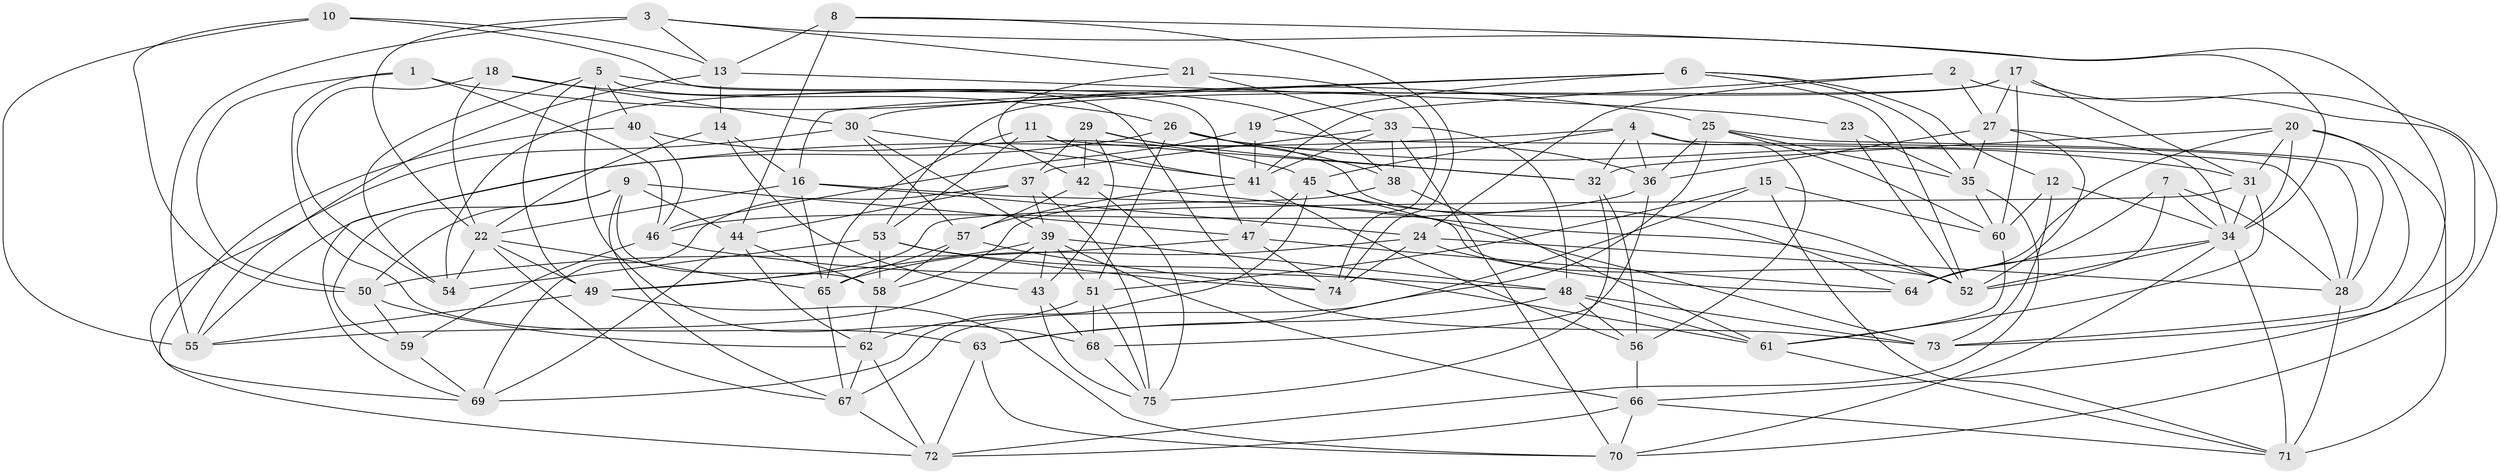 // original degree distribution, {4: 1.0}
// Generated by graph-tools (version 1.1) at 2025/02/03/09/25 03:02:53]
// undirected, 75 vertices, 211 edges
graph export_dot {
graph [start="1"]
  node [color=gray90,style=filled];
  1;
  2;
  3;
  4;
  5;
  6;
  7;
  8;
  9;
  10;
  11;
  12;
  13;
  14;
  15;
  16;
  17;
  18;
  19;
  20;
  21;
  22;
  23;
  24;
  25;
  26;
  27;
  28;
  29;
  30;
  31;
  32;
  33;
  34;
  35;
  36;
  37;
  38;
  39;
  40;
  41;
  42;
  43;
  44;
  45;
  46;
  47;
  48;
  49;
  50;
  51;
  52;
  53;
  54;
  55;
  56;
  57;
  58;
  59;
  60;
  61;
  62;
  63;
  64;
  65;
  66;
  67;
  68;
  69;
  70;
  71;
  72;
  73;
  74;
  75;
  1 -- 25 [weight=1.0];
  1 -- 46 [weight=1.0];
  1 -- 50 [weight=1.0];
  1 -- 63 [weight=1.0];
  2 -- 24 [weight=1.0];
  2 -- 27 [weight=1.0];
  2 -- 41 [weight=1.0];
  2 -- 66 [weight=1.0];
  3 -- 13 [weight=1.0];
  3 -- 21 [weight=1.0];
  3 -- 22 [weight=2.0];
  3 -- 55 [weight=1.0];
  3 -- 73 [weight=1.0];
  4 -- 28 [weight=1.0];
  4 -- 32 [weight=1.0];
  4 -- 36 [weight=1.0];
  4 -- 45 [weight=1.0];
  4 -- 55 [weight=1.0];
  4 -- 56 [weight=1.0];
  5 -- 38 [weight=2.0];
  5 -- 40 [weight=1.0];
  5 -- 49 [weight=1.0];
  5 -- 54 [weight=1.0];
  5 -- 68 [weight=2.0];
  5 -- 73 [weight=1.0];
  6 -- 12 [weight=1.0];
  6 -- 16 [weight=1.0];
  6 -- 19 [weight=1.0];
  6 -- 30 [weight=1.0];
  6 -- 35 [weight=1.0];
  6 -- 52 [weight=1.0];
  7 -- 28 [weight=1.0];
  7 -- 34 [weight=1.0];
  7 -- 52 [weight=1.0];
  7 -- 64 [weight=1.0];
  8 -- 13 [weight=1.0];
  8 -- 34 [weight=1.0];
  8 -- 44 [weight=1.0];
  8 -- 74 [weight=1.0];
  9 -- 44 [weight=1.0];
  9 -- 47 [weight=1.0];
  9 -- 50 [weight=1.0];
  9 -- 58 [weight=1.0];
  9 -- 59 [weight=1.0];
  9 -- 67 [weight=1.0];
  10 -- 13 [weight=1.0];
  10 -- 47 [weight=1.0];
  10 -- 50 [weight=1.0];
  10 -- 55 [weight=1.0];
  11 -- 32 [weight=1.0];
  11 -- 41 [weight=1.0];
  11 -- 53 [weight=1.0];
  11 -- 65 [weight=1.0];
  12 -- 34 [weight=1.0];
  12 -- 60 [weight=1.0];
  12 -- 73 [weight=1.0];
  13 -- 14 [weight=1.0];
  13 -- 23 [weight=1.0];
  13 -- 55 [weight=1.0];
  14 -- 16 [weight=1.0];
  14 -- 22 [weight=1.0];
  14 -- 43 [weight=1.0];
  15 -- 51 [weight=1.0];
  15 -- 60 [weight=1.0];
  15 -- 67 [weight=1.0];
  15 -- 71 [weight=1.0];
  16 -- 22 [weight=1.0];
  16 -- 24 [weight=1.0];
  16 -- 52 [weight=1.0];
  16 -- 65 [weight=1.0];
  17 -- 27 [weight=1.0];
  17 -- 31 [weight=1.0];
  17 -- 53 [weight=1.0];
  17 -- 54 [weight=1.0];
  17 -- 60 [weight=1.0];
  17 -- 70 [weight=1.0];
  18 -- 22 [weight=1.0];
  18 -- 26 [weight=1.0];
  18 -- 30 [weight=1.0];
  18 -- 54 [weight=1.0];
  19 -- 28 [weight=1.0];
  19 -- 41 [weight=3.0];
  19 -- 46 [weight=1.0];
  20 -- 31 [weight=1.0];
  20 -- 32 [weight=1.0];
  20 -- 34 [weight=1.0];
  20 -- 64 [weight=1.0];
  20 -- 71 [weight=1.0];
  20 -- 73 [weight=1.0];
  21 -- 33 [weight=1.0];
  21 -- 42 [weight=1.0];
  21 -- 74 [weight=1.0];
  22 -- 49 [weight=1.0];
  22 -- 54 [weight=2.0];
  22 -- 65 [weight=1.0];
  22 -- 67 [weight=1.0];
  23 -- 35 [weight=1.0];
  23 -- 52 [weight=2.0];
  24 -- 28 [weight=1.0];
  24 -- 64 [weight=1.0];
  24 -- 65 [weight=1.0];
  24 -- 74 [weight=1.0];
  25 -- 28 [weight=1.0];
  25 -- 35 [weight=1.0];
  25 -- 36 [weight=1.0];
  25 -- 60 [weight=1.0];
  25 -- 63 [weight=1.0];
  26 -- 31 [weight=1.0];
  26 -- 36 [weight=1.0];
  26 -- 38 [weight=1.0];
  26 -- 51 [weight=1.0];
  26 -- 69 [weight=1.0];
  27 -- 34 [weight=1.0];
  27 -- 35 [weight=1.0];
  27 -- 36 [weight=1.0];
  27 -- 52 [weight=1.0];
  28 -- 71 [weight=1.0];
  29 -- 32 [weight=1.0];
  29 -- 37 [weight=1.0];
  29 -- 42 [weight=1.0];
  29 -- 43 [weight=2.0];
  29 -- 52 [weight=1.0];
  30 -- 39 [weight=1.0];
  30 -- 41 [weight=1.0];
  30 -- 57 [weight=1.0];
  30 -- 72 [weight=1.0];
  31 -- 34 [weight=1.0];
  31 -- 49 [weight=1.0];
  31 -- 61 [weight=1.0];
  32 -- 56 [weight=1.0];
  32 -- 75 [weight=1.0];
  33 -- 37 [weight=1.0];
  33 -- 38 [weight=1.0];
  33 -- 41 [weight=1.0];
  33 -- 48 [weight=1.0];
  33 -- 70 [weight=1.0];
  34 -- 52 [weight=1.0];
  34 -- 64 [weight=1.0];
  34 -- 70 [weight=1.0];
  34 -- 71 [weight=1.0];
  35 -- 60 [weight=1.0];
  35 -- 72 [weight=1.0];
  36 -- 46 [weight=1.0];
  36 -- 68 [weight=1.0];
  37 -- 39 [weight=1.0];
  37 -- 44 [weight=1.0];
  37 -- 69 [weight=1.0];
  37 -- 75 [weight=1.0];
  38 -- 58 [weight=1.0];
  38 -- 61 [weight=1.0];
  39 -- 43 [weight=1.0];
  39 -- 48 [weight=1.0];
  39 -- 49 [weight=1.0];
  39 -- 51 [weight=1.0];
  39 -- 55 [weight=1.0];
  39 -- 66 [weight=1.0];
  40 -- 45 [weight=1.0];
  40 -- 46 [weight=1.0];
  40 -- 69 [weight=1.0];
  41 -- 56 [weight=2.0];
  41 -- 57 [weight=1.0];
  42 -- 52 [weight=2.0];
  42 -- 57 [weight=1.0];
  42 -- 75 [weight=1.0];
  43 -- 68 [weight=1.0];
  43 -- 75 [weight=1.0];
  44 -- 58 [weight=1.0];
  44 -- 62 [weight=1.0];
  44 -- 69 [weight=1.0];
  45 -- 47 [weight=1.0];
  45 -- 64 [weight=1.0];
  45 -- 69 [weight=1.0];
  45 -- 73 [weight=1.0];
  46 -- 48 [weight=1.0];
  46 -- 59 [weight=1.0];
  47 -- 50 [weight=1.0];
  47 -- 64 [weight=1.0];
  47 -- 74 [weight=1.0];
  48 -- 56 [weight=1.0];
  48 -- 61 [weight=1.0];
  48 -- 63 [weight=2.0];
  48 -- 73 [weight=1.0];
  49 -- 55 [weight=1.0];
  49 -- 70 [weight=1.0];
  50 -- 59 [weight=1.0];
  50 -- 62 [weight=1.0];
  51 -- 62 [weight=1.0];
  51 -- 68 [weight=1.0];
  51 -- 75 [weight=1.0];
  53 -- 54 [weight=1.0];
  53 -- 58 [weight=1.0];
  53 -- 61 [weight=1.0];
  53 -- 74 [weight=1.0];
  56 -- 66 [weight=1.0];
  57 -- 58 [weight=1.0];
  57 -- 65 [weight=1.0];
  57 -- 74 [weight=1.0];
  58 -- 62 [weight=1.0];
  59 -- 69 [weight=1.0];
  60 -- 61 [weight=1.0];
  61 -- 71 [weight=1.0];
  62 -- 67 [weight=1.0];
  62 -- 72 [weight=1.0];
  63 -- 70 [weight=1.0];
  63 -- 72 [weight=1.0];
  65 -- 67 [weight=1.0];
  66 -- 70 [weight=1.0];
  66 -- 71 [weight=1.0];
  66 -- 72 [weight=1.0];
  67 -- 72 [weight=1.0];
  68 -- 75 [weight=1.0];
}
